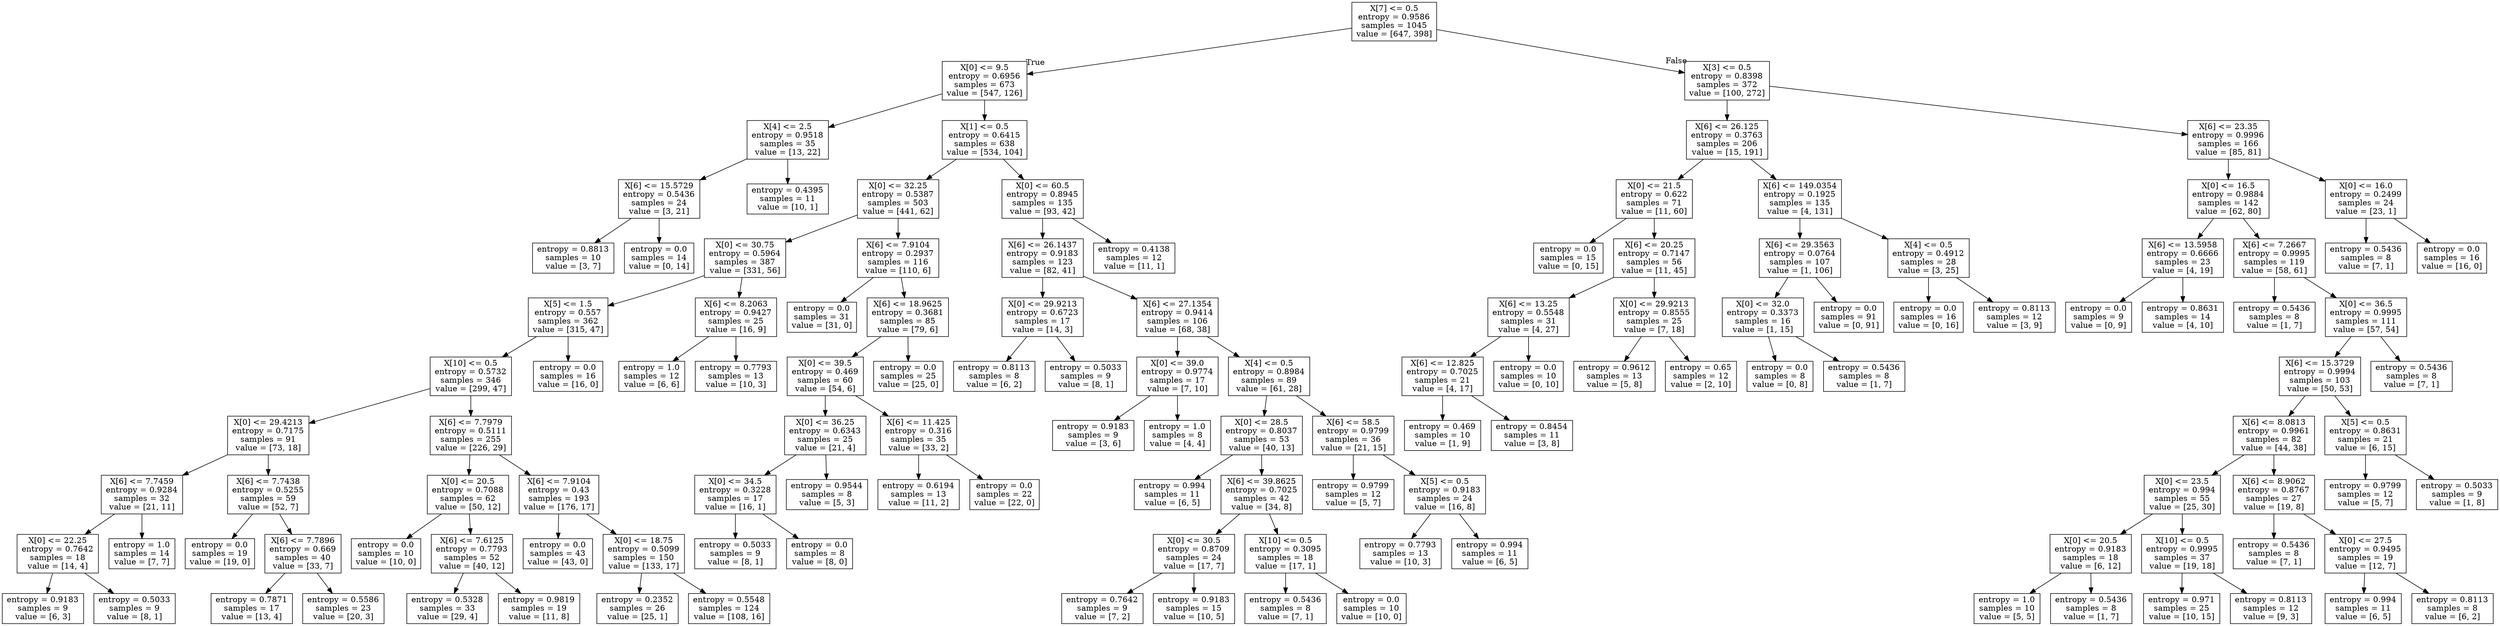 digraph Tree {
node [shape=box] ;
0 [label="X[7] <= 0.5\nentropy = 0.9586\nsamples = 1045\nvalue = [647, 398]"] ;
1 [label="X[0] <= 9.5\nentropy = 0.6956\nsamples = 673\nvalue = [547, 126]"] ;
0 -> 1 [labeldistance=2.5, labelangle=45, headlabel="True"] ;
2 [label="X[4] <= 2.5\nentropy = 0.9518\nsamples = 35\nvalue = [13, 22]"] ;
1 -> 2 ;
3 [label="X[6] <= 15.5729\nentropy = 0.5436\nsamples = 24\nvalue = [3, 21]"] ;
2 -> 3 ;
4 [label="entropy = 0.8813\nsamples = 10\nvalue = [3, 7]"] ;
3 -> 4 ;
5 [label="entropy = 0.0\nsamples = 14\nvalue = [0, 14]"] ;
3 -> 5 ;
6 [label="entropy = 0.4395\nsamples = 11\nvalue = [10, 1]"] ;
2 -> 6 ;
7 [label="X[1] <= 0.5\nentropy = 0.6415\nsamples = 638\nvalue = [534, 104]"] ;
1 -> 7 ;
8 [label="X[0] <= 32.25\nentropy = 0.5387\nsamples = 503\nvalue = [441, 62]"] ;
7 -> 8 ;
9 [label="X[0] <= 30.75\nentropy = 0.5964\nsamples = 387\nvalue = [331, 56]"] ;
8 -> 9 ;
10 [label="X[5] <= 1.5\nentropy = 0.557\nsamples = 362\nvalue = [315, 47]"] ;
9 -> 10 ;
11 [label="X[10] <= 0.5\nentropy = 0.5732\nsamples = 346\nvalue = [299, 47]"] ;
10 -> 11 ;
12 [label="X[0] <= 29.4213\nentropy = 0.7175\nsamples = 91\nvalue = [73, 18]"] ;
11 -> 12 ;
13 [label="X[6] <= 7.7459\nentropy = 0.9284\nsamples = 32\nvalue = [21, 11]"] ;
12 -> 13 ;
14 [label="X[0] <= 22.25\nentropy = 0.7642\nsamples = 18\nvalue = [14, 4]"] ;
13 -> 14 ;
15 [label="entropy = 0.9183\nsamples = 9\nvalue = [6, 3]"] ;
14 -> 15 ;
16 [label="entropy = 0.5033\nsamples = 9\nvalue = [8, 1]"] ;
14 -> 16 ;
17 [label="entropy = 1.0\nsamples = 14\nvalue = [7, 7]"] ;
13 -> 17 ;
18 [label="X[6] <= 7.7438\nentropy = 0.5255\nsamples = 59\nvalue = [52, 7]"] ;
12 -> 18 ;
19 [label="entropy = 0.0\nsamples = 19\nvalue = [19, 0]"] ;
18 -> 19 ;
20 [label="X[6] <= 7.7896\nentropy = 0.669\nsamples = 40\nvalue = [33, 7]"] ;
18 -> 20 ;
21 [label="entropy = 0.7871\nsamples = 17\nvalue = [13, 4]"] ;
20 -> 21 ;
22 [label="entropy = 0.5586\nsamples = 23\nvalue = [20, 3]"] ;
20 -> 22 ;
23 [label="X[6] <= 7.7979\nentropy = 0.5111\nsamples = 255\nvalue = [226, 29]"] ;
11 -> 23 ;
24 [label="X[0] <= 20.5\nentropy = 0.7088\nsamples = 62\nvalue = [50, 12]"] ;
23 -> 24 ;
25 [label="entropy = 0.0\nsamples = 10\nvalue = [10, 0]"] ;
24 -> 25 ;
26 [label="X[6] <= 7.6125\nentropy = 0.7793\nsamples = 52\nvalue = [40, 12]"] ;
24 -> 26 ;
27 [label="entropy = 0.5328\nsamples = 33\nvalue = [29, 4]"] ;
26 -> 27 ;
28 [label="entropy = 0.9819\nsamples = 19\nvalue = [11, 8]"] ;
26 -> 28 ;
29 [label="X[6] <= 7.9104\nentropy = 0.43\nsamples = 193\nvalue = [176, 17]"] ;
23 -> 29 ;
30 [label="entropy = 0.0\nsamples = 43\nvalue = [43, 0]"] ;
29 -> 30 ;
31 [label="X[0] <= 18.75\nentropy = 0.5099\nsamples = 150\nvalue = [133, 17]"] ;
29 -> 31 ;
32 [label="entropy = 0.2352\nsamples = 26\nvalue = [25, 1]"] ;
31 -> 32 ;
33 [label="entropy = 0.5548\nsamples = 124\nvalue = [108, 16]"] ;
31 -> 33 ;
34 [label="entropy = 0.0\nsamples = 16\nvalue = [16, 0]"] ;
10 -> 34 ;
35 [label="X[6] <= 8.2063\nentropy = 0.9427\nsamples = 25\nvalue = [16, 9]"] ;
9 -> 35 ;
36 [label="entropy = 1.0\nsamples = 12\nvalue = [6, 6]"] ;
35 -> 36 ;
37 [label="entropy = 0.7793\nsamples = 13\nvalue = [10, 3]"] ;
35 -> 37 ;
38 [label="X[6] <= 7.9104\nentropy = 0.2937\nsamples = 116\nvalue = [110, 6]"] ;
8 -> 38 ;
39 [label="entropy = 0.0\nsamples = 31\nvalue = [31, 0]"] ;
38 -> 39 ;
40 [label="X[6] <= 18.9625\nentropy = 0.3681\nsamples = 85\nvalue = [79, 6]"] ;
38 -> 40 ;
41 [label="X[0] <= 39.5\nentropy = 0.469\nsamples = 60\nvalue = [54, 6]"] ;
40 -> 41 ;
42 [label="X[0] <= 36.25\nentropy = 0.6343\nsamples = 25\nvalue = [21, 4]"] ;
41 -> 42 ;
43 [label="X[0] <= 34.5\nentropy = 0.3228\nsamples = 17\nvalue = [16, 1]"] ;
42 -> 43 ;
44 [label="entropy = 0.5033\nsamples = 9\nvalue = [8, 1]"] ;
43 -> 44 ;
45 [label="entropy = 0.0\nsamples = 8\nvalue = [8, 0]"] ;
43 -> 45 ;
46 [label="entropy = 0.9544\nsamples = 8\nvalue = [5, 3]"] ;
42 -> 46 ;
47 [label="X[6] <= 11.425\nentropy = 0.316\nsamples = 35\nvalue = [33, 2]"] ;
41 -> 47 ;
48 [label="entropy = 0.6194\nsamples = 13\nvalue = [11, 2]"] ;
47 -> 48 ;
49 [label="entropy = 0.0\nsamples = 22\nvalue = [22, 0]"] ;
47 -> 49 ;
50 [label="entropy = 0.0\nsamples = 25\nvalue = [25, 0]"] ;
40 -> 50 ;
51 [label="X[0] <= 60.5\nentropy = 0.8945\nsamples = 135\nvalue = [93, 42]"] ;
7 -> 51 ;
52 [label="X[6] <= 26.1437\nentropy = 0.9183\nsamples = 123\nvalue = [82, 41]"] ;
51 -> 52 ;
53 [label="X[0] <= 29.9213\nentropy = 0.6723\nsamples = 17\nvalue = [14, 3]"] ;
52 -> 53 ;
54 [label="entropy = 0.8113\nsamples = 8\nvalue = [6, 2]"] ;
53 -> 54 ;
55 [label="entropy = 0.5033\nsamples = 9\nvalue = [8, 1]"] ;
53 -> 55 ;
56 [label="X[6] <= 27.1354\nentropy = 0.9414\nsamples = 106\nvalue = [68, 38]"] ;
52 -> 56 ;
57 [label="X[0] <= 39.0\nentropy = 0.9774\nsamples = 17\nvalue = [7, 10]"] ;
56 -> 57 ;
58 [label="entropy = 0.9183\nsamples = 9\nvalue = [3, 6]"] ;
57 -> 58 ;
59 [label="entropy = 1.0\nsamples = 8\nvalue = [4, 4]"] ;
57 -> 59 ;
60 [label="X[4] <= 0.5\nentropy = 0.8984\nsamples = 89\nvalue = [61, 28]"] ;
56 -> 60 ;
61 [label="X[0] <= 28.5\nentropy = 0.8037\nsamples = 53\nvalue = [40, 13]"] ;
60 -> 61 ;
62 [label="entropy = 0.994\nsamples = 11\nvalue = [6, 5]"] ;
61 -> 62 ;
63 [label="X[6] <= 39.8625\nentropy = 0.7025\nsamples = 42\nvalue = [34, 8]"] ;
61 -> 63 ;
64 [label="X[0] <= 30.5\nentropy = 0.8709\nsamples = 24\nvalue = [17, 7]"] ;
63 -> 64 ;
65 [label="entropy = 0.7642\nsamples = 9\nvalue = [7, 2]"] ;
64 -> 65 ;
66 [label="entropy = 0.9183\nsamples = 15\nvalue = [10, 5]"] ;
64 -> 66 ;
67 [label="X[10] <= 0.5\nentropy = 0.3095\nsamples = 18\nvalue = [17, 1]"] ;
63 -> 67 ;
68 [label="entropy = 0.5436\nsamples = 8\nvalue = [7, 1]"] ;
67 -> 68 ;
69 [label="entropy = 0.0\nsamples = 10\nvalue = [10, 0]"] ;
67 -> 69 ;
70 [label="X[6] <= 58.5\nentropy = 0.9799\nsamples = 36\nvalue = [21, 15]"] ;
60 -> 70 ;
71 [label="entropy = 0.9799\nsamples = 12\nvalue = [5, 7]"] ;
70 -> 71 ;
72 [label="X[5] <= 0.5\nentropy = 0.9183\nsamples = 24\nvalue = [16, 8]"] ;
70 -> 72 ;
73 [label="entropy = 0.7793\nsamples = 13\nvalue = [10, 3]"] ;
72 -> 73 ;
74 [label="entropy = 0.994\nsamples = 11\nvalue = [6, 5]"] ;
72 -> 74 ;
75 [label="entropy = 0.4138\nsamples = 12\nvalue = [11, 1]"] ;
51 -> 75 ;
76 [label="X[3] <= 0.5\nentropy = 0.8398\nsamples = 372\nvalue = [100, 272]"] ;
0 -> 76 [labeldistance=2.5, labelangle=-45, headlabel="False"] ;
77 [label="X[6] <= 26.125\nentropy = 0.3763\nsamples = 206\nvalue = [15, 191]"] ;
76 -> 77 ;
78 [label="X[0] <= 21.5\nentropy = 0.622\nsamples = 71\nvalue = [11, 60]"] ;
77 -> 78 ;
79 [label="entropy = 0.0\nsamples = 15\nvalue = [0, 15]"] ;
78 -> 79 ;
80 [label="X[6] <= 20.25\nentropy = 0.7147\nsamples = 56\nvalue = [11, 45]"] ;
78 -> 80 ;
81 [label="X[6] <= 13.25\nentropy = 0.5548\nsamples = 31\nvalue = [4, 27]"] ;
80 -> 81 ;
82 [label="X[6] <= 12.825\nentropy = 0.7025\nsamples = 21\nvalue = [4, 17]"] ;
81 -> 82 ;
83 [label="entropy = 0.469\nsamples = 10\nvalue = [1, 9]"] ;
82 -> 83 ;
84 [label="entropy = 0.8454\nsamples = 11\nvalue = [3, 8]"] ;
82 -> 84 ;
85 [label="entropy = 0.0\nsamples = 10\nvalue = [0, 10]"] ;
81 -> 85 ;
86 [label="X[0] <= 29.9213\nentropy = 0.8555\nsamples = 25\nvalue = [7, 18]"] ;
80 -> 86 ;
87 [label="entropy = 0.9612\nsamples = 13\nvalue = [5, 8]"] ;
86 -> 87 ;
88 [label="entropy = 0.65\nsamples = 12\nvalue = [2, 10]"] ;
86 -> 88 ;
89 [label="X[6] <= 149.0354\nentropy = 0.1925\nsamples = 135\nvalue = [4, 131]"] ;
77 -> 89 ;
90 [label="X[6] <= 29.3563\nentropy = 0.0764\nsamples = 107\nvalue = [1, 106]"] ;
89 -> 90 ;
91 [label="X[0] <= 32.0\nentropy = 0.3373\nsamples = 16\nvalue = [1, 15]"] ;
90 -> 91 ;
92 [label="entropy = 0.0\nsamples = 8\nvalue = [0, 8]"] ;
91 -> 92 ;
93 [label="entropy = 0.5436\nsamples = 8\nvalue = [1, 7]"] ;
91 -> 93 ;
94 [label="entropy = 0.0\nsamples = 91\nvalue = [0, 91]"] ;
90 -> 94 ;
95 [label="X[4] <= 0.5\nentropy = 0.4912\nsamples = 28\nvalue = [3, 25]"] ;
89 -> 95 ;
96 [label="entropy = 0.0\nsamples = 16\nvalue = [0, 16]"] ;
95 -> 96 ;
97 [label="entropy = 0.8113\nsamples = 12\nvalue = [3, 9]"] ;
95 -> 97 ;
98 [label="X[6] <= 23.35\nentropy = 0.9996\nsamples = 166\nvalue = [85, 81]"] ;
76 -> 98 ;
99 [label="X[0] <= 16.5\nentropy = 0.9884\nsamples = 142\nvalue = [62, 80]"] ;
98 -> 99 ;
100 [label="X[6] <= 13.5958\nentropy = 0.6666\nsamples = 23\nvalue = [4, 19]"] ;
99 -> 100 ;
101 [label="entropy = 0.0\nsamples = 9\nvalue = [0, 9]"] ;
100 -> 101 ;
102 [label="entropy = 0.8631\nsamples = 14\nvalue = [4, 10]"] ;
100 -> 102 ;
103 [label="X[6] <= 7.2667\nentropy = 0.9995\nsamples = 119\nvalue = [58, 61]"] ;
99 -> 103 ;
104 [label="entropy = 0.5436\nsamples = 8\nvalue = [1, 7]"] ;
103 -> 104 ;
105 [label="X[0] <= 36.5\nentropy = 0.9995\nsamples = 111\nvalue = [57, 54]"] ;
103 -> 105 ;
106 [label="X[6] <= 15.3729\nentropy = 0.9994\nsamples = 103\nvalue = [50, 53]"] ;
105 -> 106 ;
107 [label="X[6] <= 8.0813\nentropy = 0.9961\nsamples = 82\nvalue = [44, 38]"] ;
106 -> 107 ;
108 [label="X[0] <= 23.5\nentropy = 0.994\nsamples = 55\nvalue = [25, 30]"] ;
107 -> 108 ;
109 [label="X[0] <= 20.5\nentropy = 0.9183\nsamples = 18\nvalue = [6, 12]"] ;
108 -> 109 ;
110 [label="entropy = 1.0\nsamples = 10\nvalue = [5, 5]"] ;
109 -> 110 ;
111 [label="entropy = 0.5436\nsamples = 8\nvalue = [1, 7]"] ;
109 -> 111 ;
112 [label="X[10] <= 0.5\nentropy = 0.9995\nsamples = 37\nvalue = [19, 18]"] ;
108 -> 112 ;
113 [label="entropy = 0.971\nsamples = 25\nvalue = [10, 15]"] ;
112 -> 113 ;
114 [label="entropy = 0.8113\nsamples = 12\nvalue = [9, 3]"] ;
112 -> 114 ;
115 [label="X[6] <= 8.9062\nentropy = 0.8767\nsamples = 27\nvalue = [19, 8]"] ;
107 -> 115 ;
116 [label="entropy = 0.5436\nsamples = 8\nvalue = [7, 1]"] ;
115 -> 116 ;
117 [label="X[0] <= 27.5\nentropy = 0.9495\nsamples = 19\nvalue = [12, 7]"] ;
115 -> 117 ;
118 [label="entropy = 0.994\nsamples = 11\nvalue = [6, 5]"] ;
117 -> 118 ;
119 [label="entropy = 0.8113\nsamples = 8\nvalue = [6, 2]"] ;
117 -> 119 ;
120 [label="X[5] <= 0.5\nentropy = 0.8631\nsamples = 21\nvalue = [6, 15]"] ;
106 -> 120 ;
121 [label="entropy = 0.9799\nsamples = 12\nvalue = [5, 7]"] ;
120 -> 121 ;
122 [label="entropy = 0.5033\nsamples = 9\nvalue = [1, 8]"] ;
120 -> 122 ;
123 [label="entropy = 0.5436\nsamples = 8\nvalue = [7, 1]"] ;
105 -> 123 ;
124 [label="X[0] <= 16.0\nentropy = 0.2499\nsamples = 24\nvalue = [23, 1]"] ;
98 -> 124 ;
125 [label="entropy = 0.5436\nsamples = 8\nvalue = [7, 1]"] ;
124 -> 125 ;
126 [label="entropy = 0.0\nsamples = 16\nvalue = [16, 0]"] ;
124 -> 126 ;
}